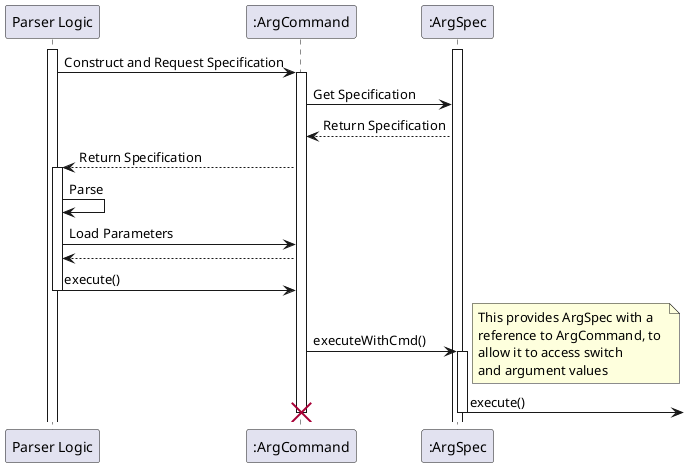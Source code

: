 @startuml
participant "Parser Logic"
participant ":ArgCommand"
participant ":ArgSpec"

activate "Parser Logic"
activate ":ArgSpec"
"Parser Logic" -> ":ArgCommand" : Construct and Request Specification
activate ":ArgCommand"

":ArgCommand" -> ":ArgSpec" : Get Specification
":ArgCommand" <-- ":ArgSpec" : Return Specification
"Parser Logic" <-- ":ArgCommand" : Return Specification

activate "Parser Logic"
"Parser Logic" -> "Parser Logic" : Parse
"Parser Logic" -> ":ArgCommand" : Load Parameters
"Parser Logic" <-- ":ArgCommand"
"Parser Logic" -> ":ArgCommand" : execute()
deactivate "Parser Logic"

":ArgCommand" -> ":ArgSpec" : executeWithCmd()
note right
  This provides ArgSpec with a
  reference to ArgCommand, to 
  allow it to access switch 
  and argument values
end note
activate ":ArgSpec"
":ArgSpec" ->] : execute()
deactivate ":ArgSpec"
destroy ":ArgCommand"
@enduml
